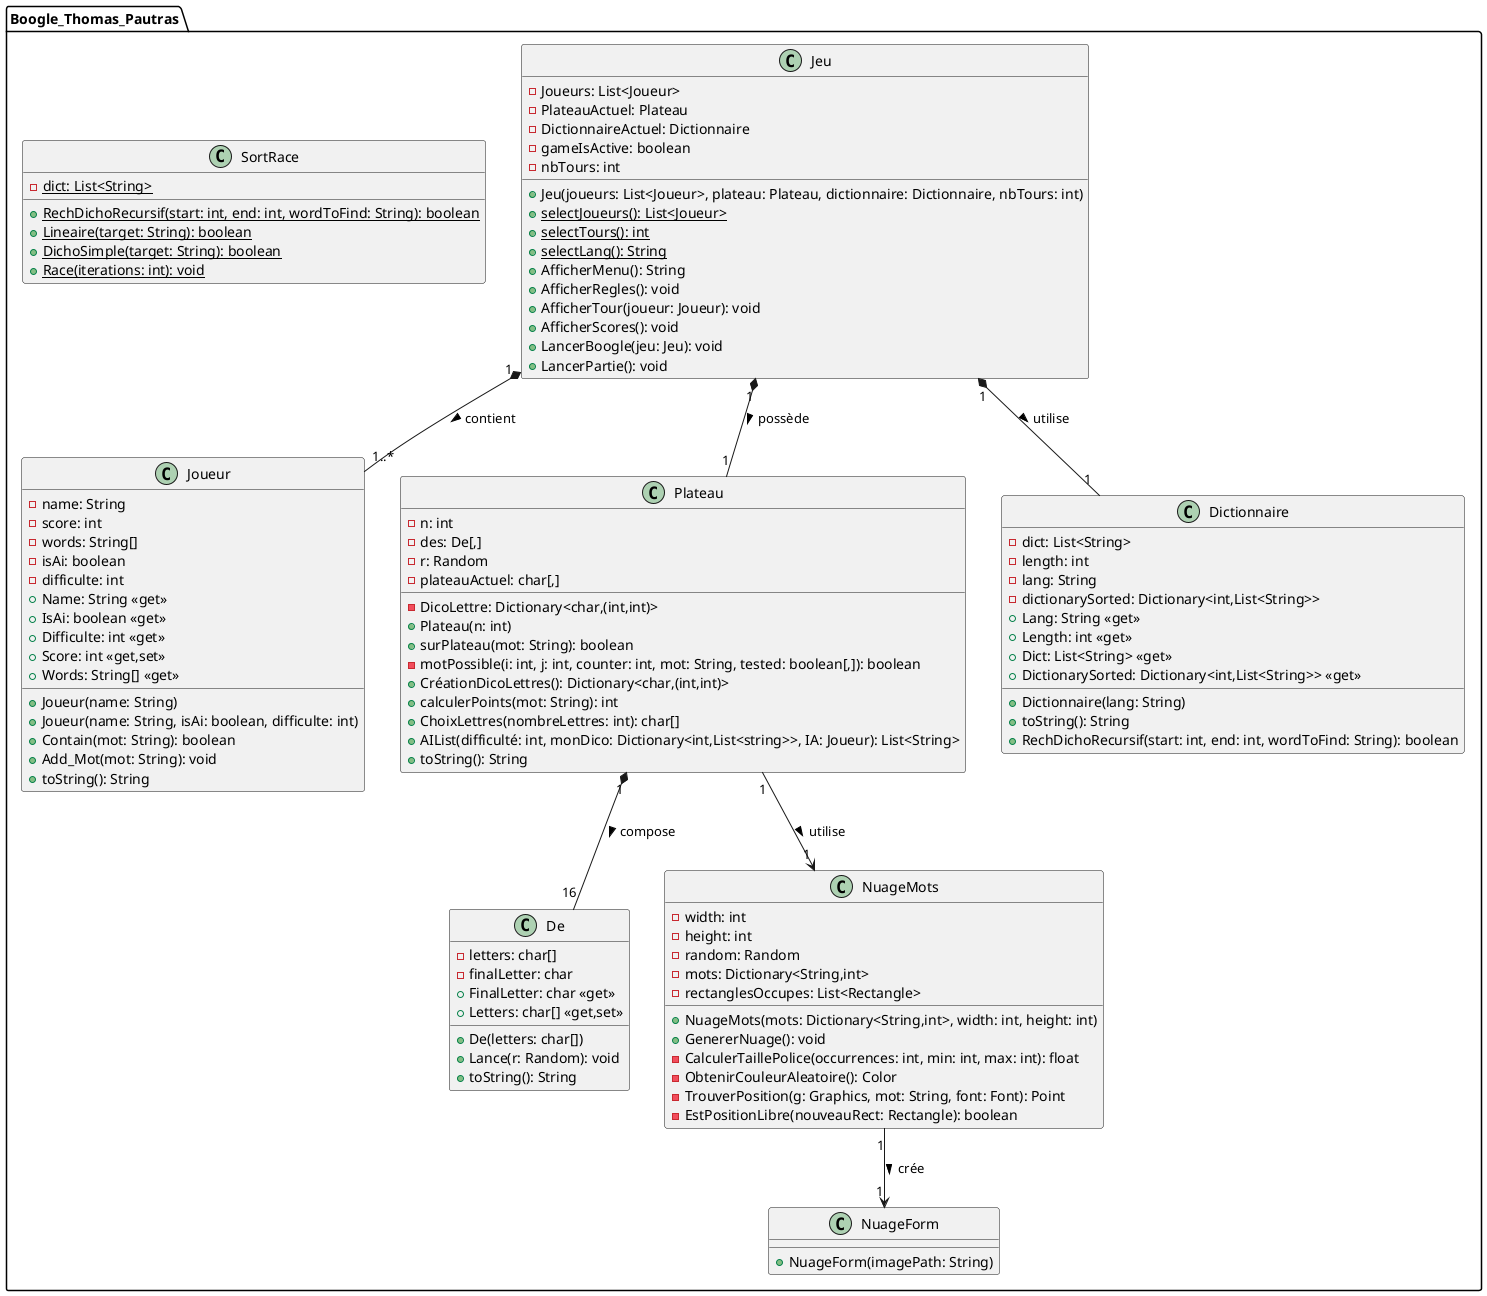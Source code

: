 @startuml BoogleDiagram

namespace Boogle_Thomas_Pautras {

class Jeu {
  - Joueurs: List<Joueur>
  - PlateauActuel: Plateau
  - DictionnaireActuel: Dictionnaire
  - gameIsActive: boolean
  - nbTours: int
  + Jeu(joueurs: List<Joueur>, plateau: Plateau, dictionnaire: Dictionnaire, nbTours: int)
  + {static} selectJoueurs(): List<Joueur>
  + {static} selectTours(): int
  + {static} selectLang(): String
  + AfficherMenu(): String
  + AfficherRegles(): void
  + AfficherTour(joueur: Joueur): void
  + AfficherScores(): void
  + LancerBoogle(jeu: Jeu): void
  + LancerPartie(): void
}

class Joueur {
  - name: String
  - score: int
  - words: String[]
  - isAi: boolean
  - difficulte: int
  + Name: String <<get>>
  + IsAi: boolean <<get>>
  + Difficulte: int <<get>>
  + Score: int <<get,set>>
  + Words: String[] <<get>>
  + Joueur(name: String)
  + Joueur(name: String, isAi: boolean, difficulte: int)
  + Contain(mot: String): boolean
  + Add_Mot(mot: String): void
  + toString(): String
}

class De {
  - letters: char[]
  - finalLetter: char
  + FinalLetter: char <<get>>
  + Letters: char[] <<get,set>>
  + De(letters: char[])
  + Lance(r: Random): void
  + toString(): String
}

class Plateau {
  - n: int
  - des: De[,]
  - r: Random
  - DicoLettre: Dictionary<char,(int,int)>
  - plateauActuel: char[,]
  + Plateau(n: int)
  + surPlateau(mot: String): boolean
  - motPossible(i: int, j: int, counter: int, mot: String, tested: boolean[,]): boolean
  + CréationDicoLettres(): Dictionary<char,(int,int)>
  + calculerPoints(mot: String): int
  + ChoixLettres(nombreLettres: int): char[]
  + AIList(difficulté: int, monDico: Dictionary<int,List<string>>, IA: Joueur): List<String>
  + toString(): String
}

class Dictionnaire {
  - dict: List<String>
  - length: int
  - lang: String
  - dictionarySorted: Dictionary<int,List<String>>
  + Lang: String <<get>>
  + Length: int <<get>>
  + Dict: List<String> <<get>>
  + DictionarySorted: Dictionary<int,List<String>> <<get>>
  + Dictionnaire(lang: String)
  + toString(): String
  + RechDichoRecursif(start: int, end: int, wordToFind: String): boolean
}

class NuageMots {
  - width: int
  - height: int
  - random: Random
  - mots: Dictionary<String,int>
  - rectanglesOccupes: List<Rectangle>
  + NuageMots(mots: Dictionary<String,int>, width: int, height: int)
  + GenererNuage(): void
  - CalculerTaillePolice(occurrences: int, min: int, max: int): float
  - ObtenirCouleurAleatoire(): Color
  - TrouverPosition(g: Graphics, mot: String, font: Font): Point
  - EstPositionLibre(nouveauRect: Rectangle): boolean
}

class NuageForm {
  + NuageForm(imagePath: String)
}

class SortRace {
  - {static} dict: List<String>
  + {static} RechDichoRecursif(start: int, end: int, wordToFind: String): boolean
  + {static} Lineaire(target: String): boolean
  + {static} DichoSimple(target: String): boolean
  + {static} Race(iterations: int): void
}

' Relations
Jeu "1" *-- "1..*" Joueur : contient >
Jeu "1" *-- "1" Plateau : possède >
Jeu "1" *-- "1" Dictionnaire : utilise >
Plateau "1" *-- "16" De : compose >
Plateau "1" --> "1" NuageMots : utilise >
NuageMots "1" --> "1" NuageForm : crée >

}

@enduml